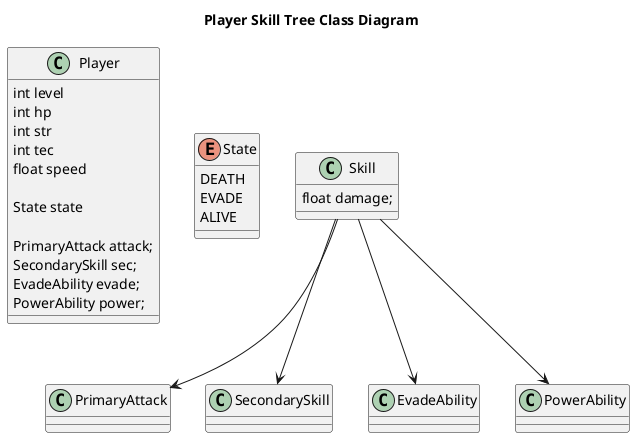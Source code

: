 @startuml

title Player Skill Tree Class Diagram

class Player
{
    int level
    int hp
    int str
    int tec
    float speed

    State state

    PrimaryAttack attack;
    SecondarySkill sec;
    EvadeAbility evade;
    PowerAbility power;
}

enum State
{
    DEATH
    EVADE
    ALIVE
}

class Skill
{
    float damage;
}

class PrimaryAttack
{
 
}

class SecondarySkill
{

}

class EvadeAbility
{

}

class PowerAbility
{

}

Skill --> PrimaryAttack
Skill --> SecondarySkill
Skill --> EvadeAbility
Skill --> PowerAbility

@enduml